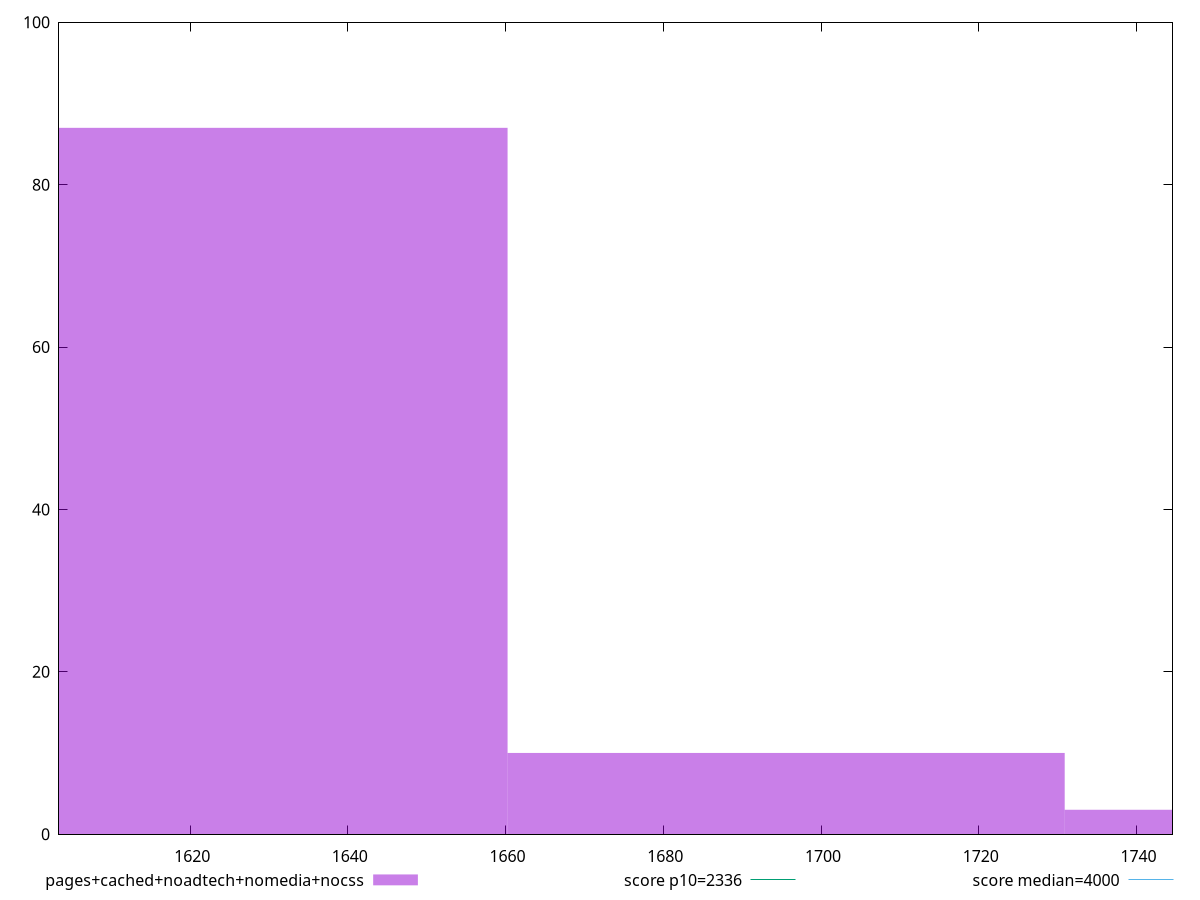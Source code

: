 reset

$pagesCachedNoadtechNomediaNocss <<EOF
1695.577015593383 10
1624.9279732769921 87
1766.226057909774 3
EOF

set key outside below
set boxwidth 70.64904231639096
set xrange [1603.369:1744.5710000000004]
set yrange [0:100]
set trange [0:100]
set style fill transparent solid 0.5 noborder

set parametric
set terminal svg size 640, 490 enhanced background rgb 'white'
set output "report_00025_2021-02-22T21:38:55.199Z/first-contentful-paint/comparison/histogram/4_vs_5.svg"

plot $pagesCachedNoadtechNomediaNocss title "pages+cached+noadtech+nomedia+nocss" with boxes, \
     2336,t title "score p10=2336", \
     4000,t title "score median=4000"

reset
